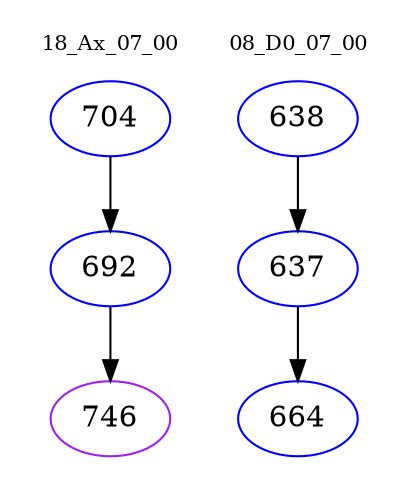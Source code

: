 digraph{
subgraph cluster_0 {
color = white
label = "18_Ax_07_00";
fontsize=10;
T0_704 [label="704", color="blue"]
T0_704 -> T0_692 [color="black"]
T0_692 [label="692", color="blue"]
T0_692 -> T0_746 [color="black"]
T0_746 [label="746", color="purple"]
}
subgraph cluster_1 {
color = white
label = "08_D0_07_00";
fontsize=10;
T1_638 [label="638", color="blue"]
T1_638 -> T1_637 [color="black"]
T1_637 [label="637", color="blue"]
T1_637 -> T1_664 [color="black"]
T1_664 [label="664", color="blue"]
}
}
